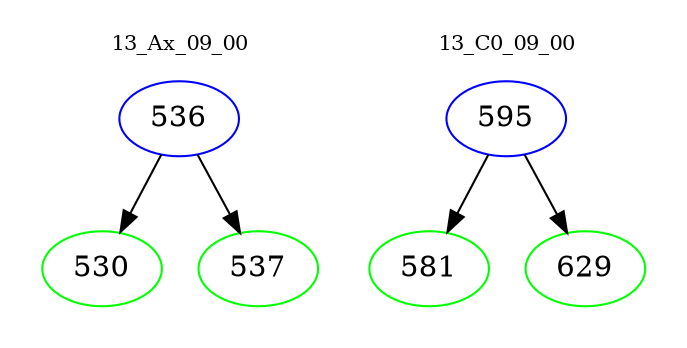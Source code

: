 digraph{
subgraph cluster_0 {
color = white
label = "13_Ax_09_00";
fontsize=10;
T0_536 [label="536", color="blue"]
T0_536 -> T0_530 [color="black"]
T0_530 [label="530", color="green"]
T0_536 -> T0_537 [color="black"]
T0_537 [label="537", color="green"]
}
subgraph cluster_1 {
color = white
label = "13_C0_09_00";
fontsize=10;
T1_595 [label="595", color="blue"]
T1_595 -> T1_581 [color="black"]
T1_581 [label="581", color="green"]
T1_595 -> T1_629 [color="black"]
T1_629 [label="629", color="green"]
}
}

